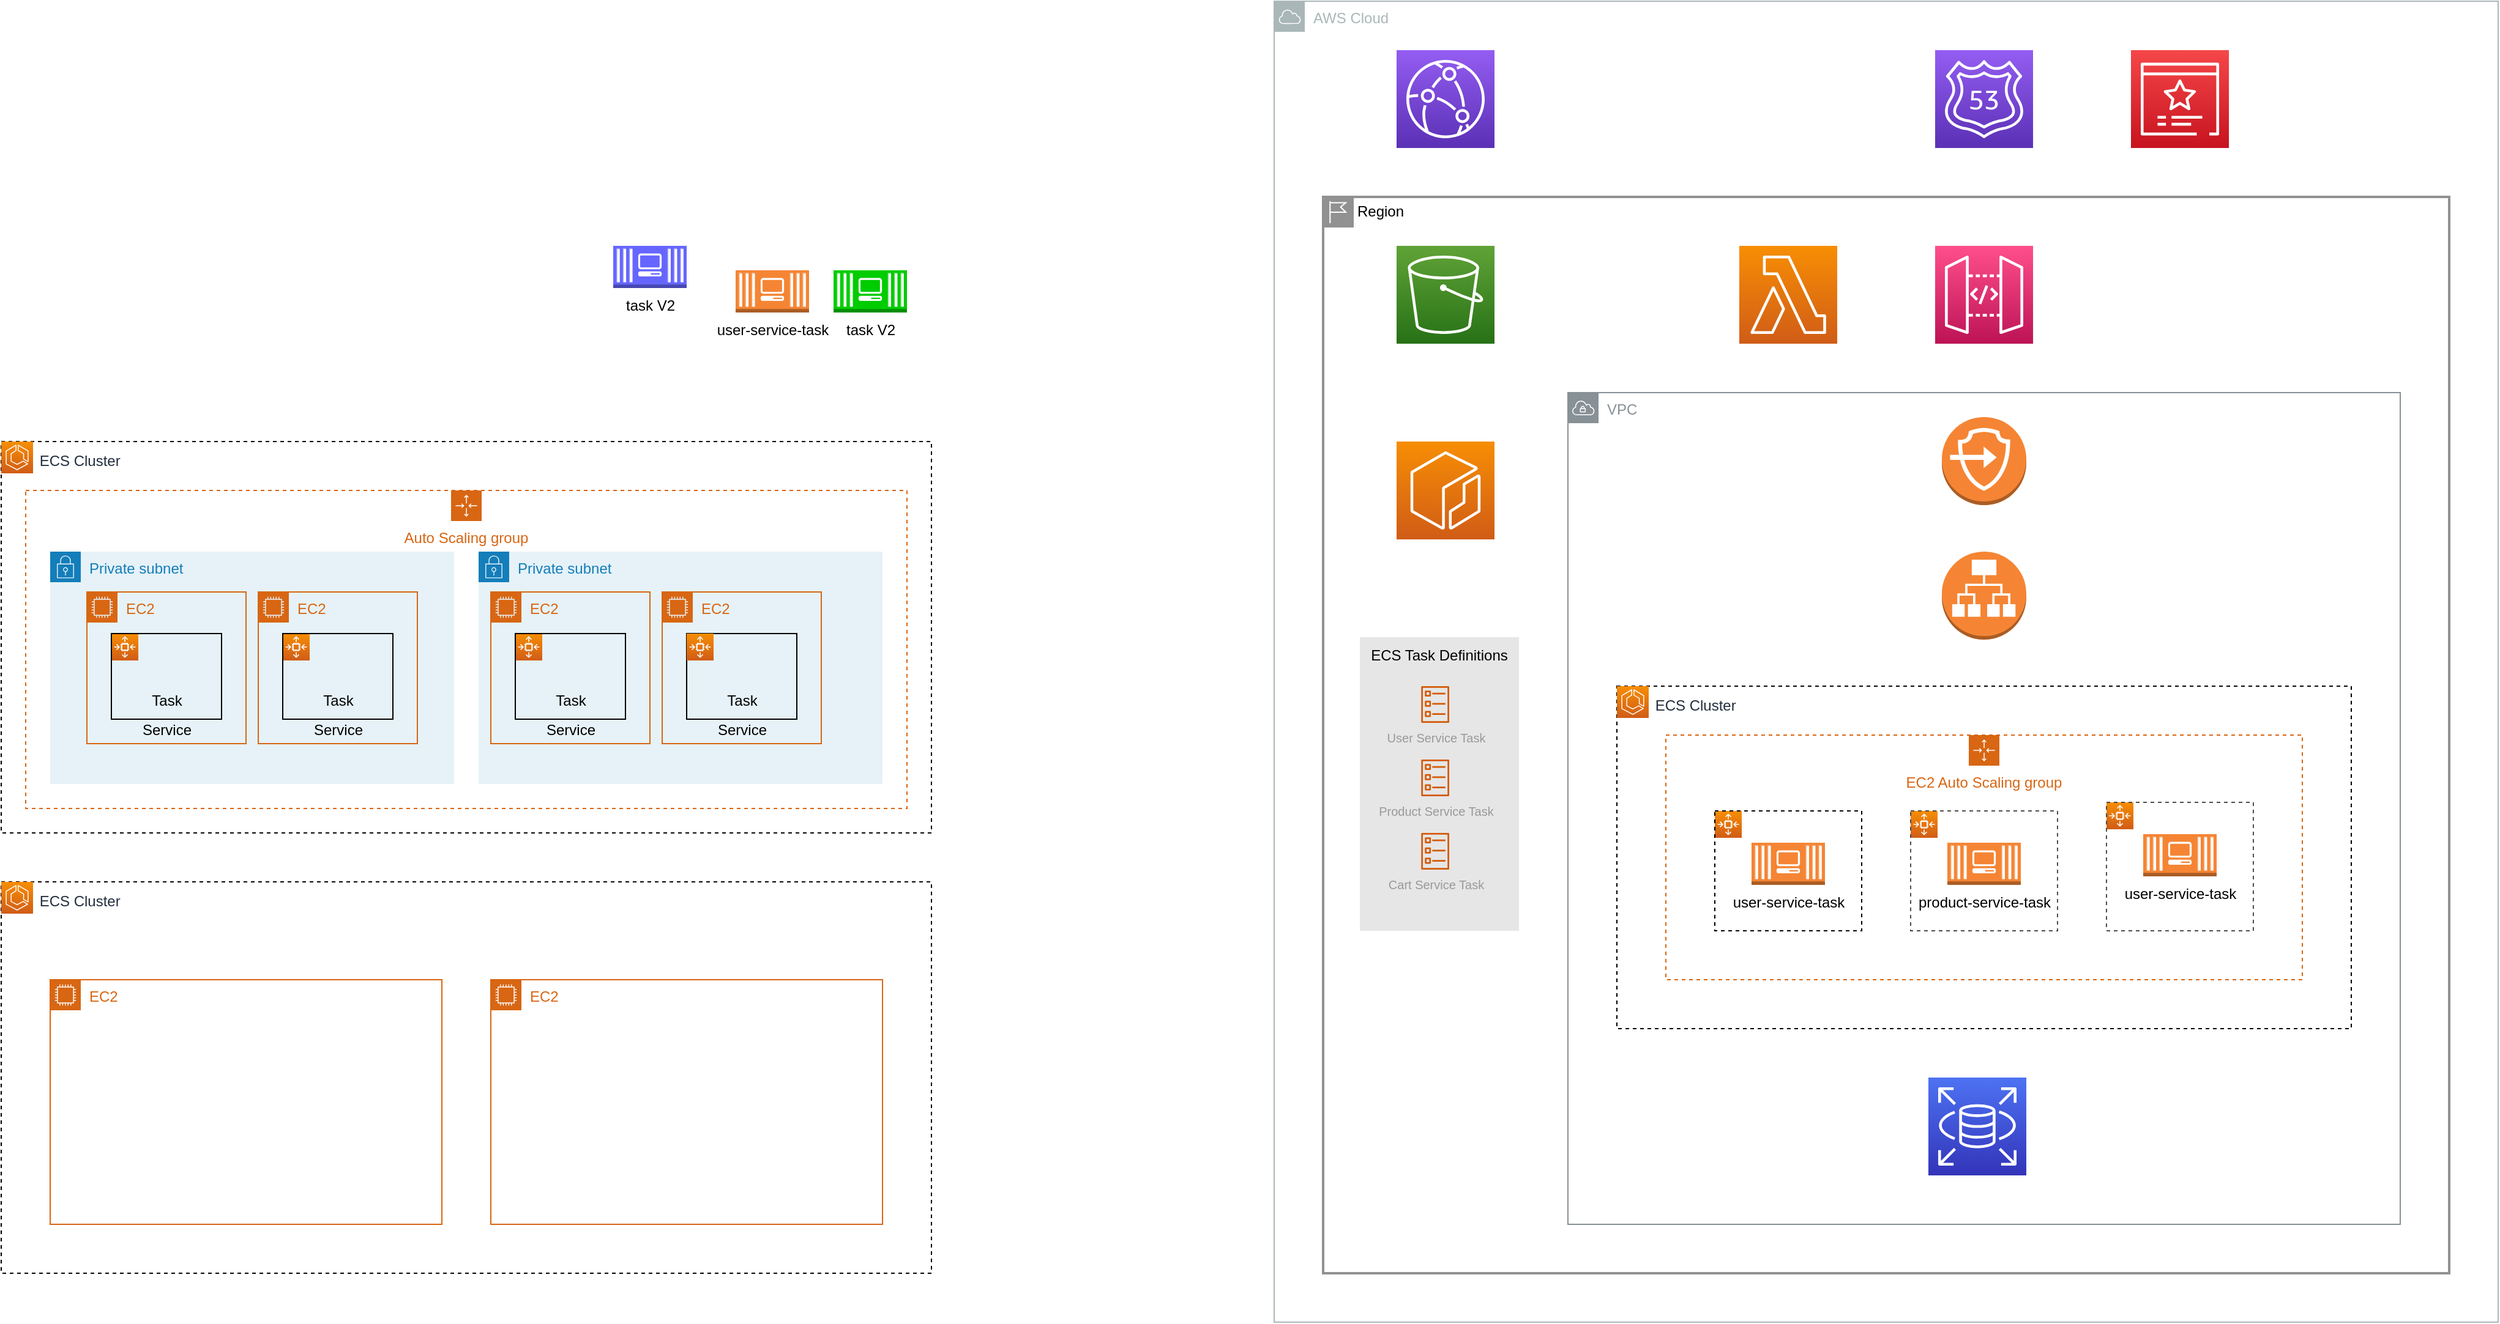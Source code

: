 <mxfile version="21.7.2" type="github">
  <diagram name="페이지-1" id="Fc2mxhNKbtDIbvcY0PrK">
    <mxGraphModel dx="829" dy="1096" grid="1" gridSize="10" guides="1" tooltips="1" connect="1" arrows="1" fold="1" page="1" pageScale="1" pageWidth="827" pageHeight="1169" math="0" shadow="0">
      <root>
        <mxCell id="0" />
        <mxCell id="1" parent="0" />
        <mxCell id="fx0YE6orANKnFfNsmsLu-12" value="AWS Cloud" style="sketch=0;outlineConnect=0;gradientColor=none;html=1;whiteSpace=wrap;fontSize=12;fontStyle=0;shape=mxgraph.aws4.group;grIcon=mxgraph.aws4.group_aws_cloud;strokeColor=#AAB7B8;fillColor=none;verticalAlign=top;align=left;spacingLeft=30;fontColor=#AAB7B8;dashed=0;" vertex="1" parent="1">
          <mxGeometry x="1960" y="80" width="1000" height="1080" as="geometry" />
        </mxCell>
        <mxCell id="fx0YE6orANKnFfNsmsLu-14" value="Region" style="shape=mxgraph.ibm.box;prType=region;fontStyle=0;verticalAlign=top;align=left;spacingLeft=32;spacingTop=4;fillColor=none;rounded=0;whiteSpace=wrap;html=1;strokeColor=#919191;strokeWidth=2;dashed=0;container=0;spacing=-4;collapsible=0;expand=0;recursiveResize=0;" vertex="1" parent="1">
          <mxGeometry x="2000" y="240" width="920" height="880" as="geometry" />
        </mxCell>
        <mxCell id="IOMtd_nr19Y01q_HOAz_-44" value="" style="rounded=0;whiteSpace=wrap;html=1;fillColor=none;dashed=1;strokeColor=default;" parent="1" vertex="1">
          <mxGeometry x="920" y="440" width="760" height="320" as="geometry" />
        </mxCell>
        <mxCell id="IOMtd_nr19Y01q_HOAz_-42" value="&amp;nbsp;ECS Cluster" style="sketch=0;points=[[0,0,0],[0.25,0,0],[0.5,0,0],[0.75,0,0],[1,0,0],[0,1,0],[0.25,1,0],[0.5,1,0],[0.75,1,0],[1,1,0],[0,0.25,0],[0,0.5,0],[0,0.75,0],[1,0.25,0],[1,0.5,0],[1,0.75,0]];outlineConnect=0;fontColor=#232F3E;gradientColor=#F78E04;gradientDirection=north;fillColor=#D05C17;strokeColor=#ffffff;dashed=0;verticalLabelPosition=middle;verticalAlign=middle;align=left;html=1;fontSize=12;fontStyle=0;aspect=fixed;shape=mxgraph.aws4.resourceIcon;resIcon=mxgraph.aws4.ecs;labelPosition=right;spacingTop=5;" parent="1" vertex="1">
          <mxGeometry x="920" y="440" width="26" height="26" as="geometry" />
        </mxCell>
        <mxCell id="IOMtd_nr19Y01q_HOAz_-46" value="Auto Scaling group" style="points=[[0,0],[0.25,0],[0.5,0],[0.75,0],[1,0],[1,0.25],[1,0.5],[1,0.75],[1,1],[0.75,1],[0.5,1],[0.25,1],[0,1],[0,0.75],[0,0.5],[0,0.25]];outlineConnect=0;gradientColor=none;html=1;whiteSpace=wrap;fontSize=12;fontStyle=0;container=1;pointerEvents=0;collapsible=0;recursiveResize=0;shape=mxgraph.aws4.groupCenter;grIcon=mxgraph.aws4.group_auto_scaling_group;grStroke=1;strokeColor=#D86613;fillColor=none;verticalAlign=top;align=center;fontColor=#D86613;dashed=1;spacingTop=25;" parent="1" vertex="1">
          <mxGeometry x="940" y="480" width="720" height="260" as="geometry" />
        </mxCell>
        <mxCell id="IOMtd_nr19Y01q_HOAz_-90" value="Private subnet" style="points=[[0,0],[0.25,0],[0.5,0],[0.75,0],[1,0],[1,0.25],[1,0.5],[1,0.75],[1,1],[0.75,1],[0.5,1],[0.25,1],[0,1],[0,0.75],[0,0.5],[0,0.25]];outlineConnect=0;gradientColor=none;html=1;whiteSpace=wrap;fontSize=12;fontStyle=0;container=1;pointerEvents=0;collapsible=0;recursiveResize=0;shape=mxgraph.aws4.group;grIcon=mxgraph.aws4.group_security_group;grStroke=0;strokeColor=#147EBA;fillColor=#E6F2F8;verticalAlign=top;align=left;spacingLeft=30;fontColor=#147EBA;dashed=0;" parent="IOMtd_nr19Y01q_HOAz_-46" vertex="1">
          <mxGeometry x="370" y="50" width="330" height="190" as="geometry" />
        </mxCell>
        <mxCell id="IOMtd_nr19Y01q_HOAz_-61" value="Private subnet" style="points=[[0,0],[0.25,0],[0.5,0],[0.75,0],[1,0],[1,0.25],[1,0.5],[1,0.75],[1,1],[0.75,1],[0.5,1],[0.25,1],[0,1],[0,0.75],[0,0.5],[0,0.25]];outlineConnect=0;gradientColor=none;html=1;whiteSpace=wrap;fontSize=12;fontStyle=0;container=1;pointerEvents=0;collapsible=0;recursiveResize=0;shape=mxgraph.aws4.group;grIcon=mxgraph.aws4.group_security_group;grStroke=0;strokeColor=#147EBA;fillColor=#E6F2F8;verticalAlign=top;align=left;spacingLeft=30;fontColor=#147EBA;dashed=0;" parent="1" vertex="1">
          <mxGeometry x="960" y="530" width="330" height="190" as="geometry" />
        </mxCell>
        <mxCell id="IOMtd_nr19Y01q_HOAz_-53" value="" style="sketch=0;points=[[0,0,0],[0.25,0,0],[0.5,0,0],[0.75,0,0],[1,0,0],[0,1,0],[0.25,1,0],[0.5,1,0],[0.75,1,0],[1,1,0],[0,0.25,0],[0,0.5,0],[0,0.75,0],[1,0.25,0],[1,0.5,0],[1,0.75,0]];outlineConnect=0;fontColor=#232F3E;gradientColor=#F78E04;gradientDirection=north;fillColor=#D05C17;strokeColor=#ffffff;dashed=0;verticalLabelPosition=bottom;verticalAlign=top;align=center;html=1;fontSize=12;fontStyle=0;aspect=fixed;shape=mxgraph.aws4.resourceIcon;resIcon=mxgraph.aws4.auto_scaling2;" parent="IOMtd_nr19Y01q_HOAz_-61" vertex="1">
          <mxGeometry x="50" y="67" width="22" height="22" as="geometry" />
        </mxCell>
        <mxCell id="IOMtd_nr19Y01q_HOAz_-54" value="" style="rounded=0;whiteSpace=wrap;html=1;fillColor=none;strokeColor=default;" parent="IOMtd_nr19Y01q_HOAz_-61" vertex="1">
          <mxGeometry x="50" y="67" width="90" height="70" as="geometry" />
        </mxCell>
        <mxCell id="IOMtd_nr19Y01q_HOAz_-62" value="Task" style="shape=image;html=1;verticalAlign=top;verticalLabelPosition=bottom;labelBackgroundColor=none;imageAspect=0;aspect=fixed;image=https://cdn1.iconfinder.com/data/icons/unicons-line-vol-3/24/docker-128.png;horizontal=1;spacing=-5;" parent="IOMtd_nr19Y01q_HOAz_-61" vertex="1">
          <mxGeometry x="75" y="75" width="40" height="40" as="geometry" />
        </mxCell>
        <mxCell id="IOMtd_nr19Y01q_HOAz_-47" value="EC2" style="points=[[0,0],[0.25,0],[0.5,0],[0.75,0],[1,0],[1,0.25],[1,0.5],[1,0.75],[1,1],[0.75,1],[0.5,1],[0.25,1],[0,1],[0,0.75],[0,0.5],[0,0.25]];outlineConnect=0;gradientColor=none;html=1;whiteSpace=wrap;fontSize=12;fontStyle=0;container=1;pointerEvents=0;collapsible=0;recursiveResize=0;shape=mxgraph.aws4.group;grIcon=mxgraph.aws4.group_ec2_instance_contents;strokeColor=#D86613;fillColor=none;verticalAlign=top;align=left;spacingLeft=30;fontColor=#D86613;dashed=0;" parent="IOMtd_nr19Y01q_HOAz_-61" vertex="1">
          <mxGeometry x="30" y="33" width="130" height="124" as="geometry" />
        </mxCell>
        <mxCell id="IOMtd_nr19Y01q_HOAz_-100" value="&lt;font style=&quot;font-size: 12px; font-weight: normal;&quot;&gt;Service&lt;/font&gt;" style="text;strokeColor=none;fillColor=none;html=1;fontSize=24;fontStyle=1;verticalAlign=middle;align=center;" parent="IOMtd_nr19Y01q_HOAz_-47" vertex="1">
          <mxGeometry x="40" y="101" width="50" height="15" as="geometry" />
        </mxCell>
        <mxCell id="IOMtd_nr19Y01q_HOAz_-101" value="" style="sketch=0;points=[[0,0,0],[0.25,0,0],[0.5,0,0],[0.75,0,0],[1,0,0],[0,1,0],[0.25,1,0],[0.5,1,0],[0.75,1,0],[1,1,0],[0,0.25,0],[0,0.5,0],[0,0.75,0],[1,0.25,0],[1,0.5,0],[1,0.75,0]];outlineConnect=0;fontColor=#232F3E;gradientColor=#F78E04;gradientDirection=north;fillColor=#D05C17;strokeColor=#ffffff;dashed=0;verticalLabelPosition=bottom;verticalAlign=top;align=center;html=1;fontSize=12;fontStyle=0;aspect=fixed;shape=mxgraph.aws4.resourceIcon;resIcon=mxgraph.aws4.auto_scaling2;" parent="1" vertex="1">
          <mxGeometry x="1150" y="597" width="22" height="22" as="geometry" />
        </mxCell>
        <mxCell id="IOMtd_nr19Y01q_HOAz_-102" value="" style="rounded=0;whiteSpace=wrap;html=1;fillColor=none;strokeColor=default;" parent="1" vertex="1">
          <mxGeometry x="1150" y="597" width="90" height="70" as="geometry" />
        </mxCell>
        <mxCell id="IOMtd_nr19Y01q_HOAz_-103" value="Task" style="shape=image;html=1;verticalAlign=top;verticalLabelPosition=bottom;labelBackgroundColor=none;imageAspect=0;aspect=fixed;image=https://cdn1.iconfinder.com/data/icons/unicons-line-vol-3/24/docker-128.png;horizontal=1;spacing=-5;" parent="1" vertex="1">
          <mxGeometry x="1175" y="605" width="40" height="40" as="geometry" />
        </mxCell>
        <mxCell id="IOMtd_nr19Y01q_HOAz_-104" value="EC2" style="points=[[0,0],[0.25,0],[0.5,0],[0.75,0],[1,0],[1,0.25],[1,0.5],[1,0.75],[1,1],[0.75,1],[0.5,1],[0.25,1],[0,1],[0,0.75],[0,0.5],[0,0.25]];outlineConnect=0;gradientColor=none;html=1;whiteSpace=wrap;fontSize=12;fontStyle=0;container=1;pointerEvents=0;collapsible=0;recursiveResize=0;shape=mxgraph.aws4.group;grIcon=mxgraph.aws4.group_ec2_instance_contents;strokeColor=#D86613;fillColor=none;verticalAlign=top;align=left;spacingLeft=30;fontColor=#D86613;dashed=0;" parent="1" vertex="1">
          <mxGeometry x="1130" y="563" width="130" height="124" as="geometry" />
        </mxCell>
        <mxCell id="IOMtd_nr19Y01q_HOAz_-105" value="&lt;font style=&quot;font-size: 12px; font-weight: normal;&quot;&gt;Service&lt;/font&gt;" style="text;strokeColor=none;fillColor=none;html=1;fontSize=24;fontStyle=1;verticalAlign=middle;align=center;" parent="IOMtd_nr19Y01q_HOAz_-104" vertex="1">
          <mxGeometry x="40" y="101" width="50" height="15" as="geometry" />
        </mxCell>
        <mxCell id="IOMtd_nr19Y01q_HOAz_-106" value="" style="sketch=0;points=[[0,0,0],[0.25,0,0],[0.5,0,0],[0.75,0,0],[1,0,0],[0,1,0],[0.25,1,0],[0.5,1,0],[0.75,1,0],[1,1,0],[0,0.25,0],[0,0.5,0],[0,0.75,0],[1,0.25,0],[1,0.5,0],[1,0.75,0]];outlineConnect=0;fontColor=#232F3E;gradientColor=#F78E04;gradientDirection=north;fillColor=#D05C17;strokeColor=#ffffff;dashed=0;verticalLabelPosition=bottom;verticalAlign=top;align=center;html=1;fontSize=12;fontStyle=0;aspect=fixed;shape=mxgraph.aws4.resourceIcon;resIcon=mxgraph.aws4.auto_scaling2;" parent="1" vertex="1">
          <mxGeometry x="1340" y="597" width="22" height="22" as="geometry" />
        </mxCell>
        <mxCell id="IOMtd_nr19Y01q_HOAz_-107" value="" style="rounded=0;whiteSpace=wrap;html=1;fillColor=none;strokeColor=default;" parent="1" vertex="1">
          <mxGeometry x="1340" y="597" width="90" height="70" as="geometry" />
        </mxCell>
        <mxCell id="IOMtd_nr19Y01q_HOAz_-108" value="Task" style="shape=image;html=1;verticalAlign=top;verticalLabelPosition=bottom;labelBackgroundColor=none;imageAspect=0;aspect=fixed;image=https://cdn1.iconfinder.com/data/icons/unicons-line-vol-3/24/docker-128.png;horizontal=1;spacing=-5;" parent="1" vertex="1">
          <mxGeometry x="1365" y="605" width="40" height="40" as="geometry" />
        </mxCell>
        <mxCell id="IOMtd_nr19Y01q_HOAz_-109" value="EC2" style="points=[[0,0],[0.25,0],[0.5,0],[0.75,0],[1,0],[1,0.25],[1,0.5],[1,0.75],[1,1],[0.75,1],[0.5,1],[0.25,1],[0,1],[0,0.75],[0,0.5],[0,0.25]];outlineConnect=0;gradientColor=none;html=1;whiteSpace=wrap;fontSize=12;fontStyle=0;container=1;pointerEvents=0;collapsible=0;recursiveResize=0;shape=mxgraph.aws4.group;grIcon=mxgraph.aws4.group_ec2_instance_contents;strokeColor=#D86613;fillColor=none;verticalAlign=top;align=left;spacingLeft=30;fontColor=#D86613;dashed=0;" parent="1" vertex="1">
          <mxGeometry x="1320" y="563" width="130" height="124" as="geometry" />
        </mxCell>
        <mxCell id="IOMtd_nr19Y01q_HOAz_-110" value="&lt;font style=&quot;font-size: 12px; font-weight: normal;&quot;&gt;Service&lt;/font&gt;" style="text;strokeColor=none;fillColor=none;html=1;fontSize=24;fontStyle=1;verticalAlign=middle;align=center;" parent="IOMtd_nr19Y01q_HOAz_-109" vertex="1">
          <mxGeometry x="40" y="101" width="50" height="15" as="geometry" />
        </mxCell>
        <mxCell id="IOMtd_nr19Y01q_HOAz_-112" value="" style="rounded=0;whiteSpace=wrap;html=1;fillColor=none;strokeColor=default;" parent="1" vertex="1">
          <mxGeometry x="1480" y="597" width="90" height="70" as="geometry" />
        </mxCell>
        <mxCell id="IOMtd_nr19Y01q_HOAz_-111" value="" style="sketch=0;points=[[0,0,0],[0.25,0,0],[0.5,0,0],[0.75,0,0],[1,0,0],[0,1,0],[0.25,1,0],[0.5,1,0],[0.75,1,0],[1,1,0],[0,0.25,0],[0,0.5,0],[0,0.75,0],[1,0.25,0],[1,0.5,0],[1,0.75,0]];outlineConnect=0;fontColor=#232F3E;gradientColor=#F78E04;gradientDirection=north;fillColor=#D05C17;strokeColor=#ffffff;dashed=0;verticalLabelPosition=bottom;verticalAlign=top;align=center;html=1;fontSize=12;fontStyle=0;aspect=fixed;shape=mxgraph.aws4.resourceIcon;resIcon=mxgraph.aws4.auto_scaling2;" parent="1" vertex="1">
          <mxGeometry x="1480" y="597" width="22" height="22" as="geometry" />
        </mxCell>
        <mxCell id="IOMtd_nr19Y01q_HOAz_-113" value="Task" style="shape=image;html=1;verticalAlign=top;verticalLabelPosition=bottom;labelBackgroundColor=none;imageAspect=0;aspect=fixed;image=https://cdn1.iconfinder.com/data/icons/unicons-line-vol-3/24/docker-128.png;horizontal=1;spacing=-5;" parent="1" vertex="1">
          <mxGeometry x="1505" y="605" width="40" height="40" as="geometry" />
        </mxCell>
        <mxCell id="IOMtd_nr19Y01q_HOAz_-114" value="EC2" style="points=[[0,0],[0.25,0],[0.5,0],[0.75,0],[1,0],[1,0.25],[1,0.5],[1,0.75],[1,1],[0.75,1],[0.5,1],[0.25,1],[0,1],[0,0.75],[0,0.5],[0,0.25]];outlineConnect=0;gradientColor=none;html=1;whiteSpace=wrap;fontSize=12;fontStyle=0;container=1;pointerEvents=0;collapsible=0;recursiveResize=0;shape=mxgraph.aws4.group;grIcon=mxgraph.aws4.group_ec2_instance_contents;strokeColor=#D86613;fillColor=none;verticalAlign=top;align=left;spacingLeft=30;fontColor=#D86613;dashed=0;" parent="1" vertex="1">
          <mxGeometry x="1460" y="563" width="130" height="124" as="geometry" />
        </mxCell>
        <mxCell id="IOMtd_nr19Y01q_HOAz_-115" value="&lt;font style=&quot;font-size: 12px; font-weight: normal;&quot;&gt;Service&lt;/font&gt;" style="text;strokeColor=none;fillColor=none;html=1;fontSize=24;fontStyle=1;verticalAlign=middle;align=center;" parent="IOMtd_nr19Y01q_HOAz_-114" vertex="1">
          <mxGeometry x="40" y="101" width="50" height="15" as="geometry" />
        </mxCell>
        <mxCell id="fx0YE6orANKnFfNsmsLu-1" value="task V2" style="outlineConnect=0;dashed=0;verticalLabelPosition=bottom;verticalAlign=top;align=center;html=1;shape=mxgraph.aws3.ec2_compute_container_3;fillColor=#6666FF;gradientColor=none;" vertex="1" parent="1">
          <mxGeometry x="1420" y="280" width="60" height="34.5" as="geometry" />
        </mxCell>
        <mxCell id="fx0YE6orANKnFfNsmsLu-3" value="user-service-task" style="outlineConnect=0;dashed=0;verticalLabelPosition=bottom;verticalAlign=top;align=center;html=1;shape=mxgraph.aws3.ec2_compute_container_3;fillColor=#F58534;gradientColor=none;" vertex="1" parent="1">
          <mxGeometry x="1520" y="300" width="60" height="34.5" as="geometry" />
        </mxCell>
        <mxCell id="fx0YE6orANKnFfNsmsLu-4" value="task V2" style="outlineConnect=0;dashed=0;verticalLabelPosition=bottom;verticalAlign=top;align=center;html=1;shape=mxgraph.aws3.ec2_compute_container_3;fillColor=#00CC00;gradientColor=none;" vertex="1" parent="1">
          <mxGeometry x="1600" y="300" width="60" height="34.5" as="geometry" />
        </mxCell>
        <mxCell id="fx0YE6orANKnFfNsmsLu-5" value="" style="rounded=0;whiteSpace=wrap;html=1;fillColor=none;strokeColor=default;dashed=1;" vertex="1" parent="1">
          <mxGeometry x="920" y="800" width="760" height="320" as="geometry" />
        </mxCell>
        <mxCell id="fx0YE6orANKnFfNsmsLu-6" value="&amp;nbsp;ECS Cluster" style="sketch=0;points=[[0,0,0],[0.25,0,0],[0.5,0,0],[0.75,0,0],[1,0,0],[0,1,0],[0.25,1,0],[0.5,1,0],[0.75,1,0],[1,1,0],[0,0.25,0],[0,0.5,0],[0,0.75,0],[1,0.25,0],[1,0.5,0],[1,0.75,0]];outlineConnect=0;fontColor=#232F3E;gradientColor=#F78E04;gradientDirection=north;fillColor=#D05C17;strokeColor=#ffffff;dashed=0;verticalLabelPosition=middle;verticalAlign=middle;align=left;html=1;fontSize=12;fontStyle=0;aspect=fixed;shape=mxgraph.aws4.resourceIcon;resIcon=mxgraph.aws4.ecs;labelPosition=right;spacingTop=5;" vertex="1" parent="1">
          <mxGeometry x="920" y="800" width="26" height="26" as="geometry" />
        </mxCell>
        <mxCell id="fx0YE6orANKnFfNsmsLu-7" value="EC2" style="points=[[0,0],[0.25,0],[0.5,0],[0.75,0],[1,0],[1,0.25],[1,0.5],[1,0.75],[1,1],[0.75,1],[0.5,1],[0.25,1],[0,1],[0,0.75],[0,0.5],[0,0.25]];outlineConnect=0;gradientColor=none;html=1;whiteSpace=wrap;fontSize=12;fontStyle=0;container=1;pointerEvents=0;collapsible=0;recursiveResize=0;shape=mxgraph.aws4.group;grIcon=mxgraph.aws4.group_ec2_instance_contents;strokeColor=#D86613;fillColor=none;verticalAlign=top;align=left;spacingLeft=30;fontColor=#D86613;dashed=0;" vertex="1" parent="1">
          <mxGeometry x="960" y="880" width="320" height="200" as="geometry" />
        </mxCell>
        <mxCell id="fx0YE6orANKnFfNsmsLu-13" value="VPC" style="sketch=0;outlineConnect=0;gradientColor=none;html=1;whiteSpace=wrap;fontSize=12;fontStyle=0;shape=mxgraph.aws4.group;grIcon=mxgraph.aws4.group_vpc;strokeColor=#879196;fillColor=none;verticalAlign=top;align=left;spacingLeft=30;fontColor=#879196;dashed=0;" vertex="1" parent="1">
          <mxGeometry x="2200" y="400" width="680" height="680" as="geometry" />
        </mxCell>
        <mxCell id="fx0YE6orANKnFfNsmsLu-11" value="EC2" style="points=[[0,0],[0.25,0],[0.5,0],[0.75,0],[1,0],[1,0.25],[1,0.5],[1,0.75],[1,1],[0.75,1],[0.5,1],[0.25,1],[0,1],[0,0.75],[0,0.5],[0,0.25]];outlineConnect=0;gradientColor=none;html=1;whiteSpace=wrap;fontSize=12;fontStyle=0;container=1;pointerEvents=0;collapsible=0;recursiveResize=0;shape=mxgraph.aws4.group;grIcon=mxgraph.aws4.group_ec2_instance_contents;strokeColor=#D86613;fillColor=none;verticalAlign=top;align=left;spacingLeft=30;fontColor=#D86613;dashed=0;" vertex="1" parent="1">
          <mxGeometry x="1320" y="880" width="320" height="200" as="geometry" />
        </mxCell>
        <mxCell id="fx0YE6orANKnFfNsmsLu-16" value="" style="sketch=0;points=[[0,0,0],[0.25,0,0],[0.5,0,0],[0.75,0,0],[1,0,0],[0,1,0],[0.25,1,0],[0.5,1,0],[0.75,1,0],[1,1,0],[0,0.25,0],[0,0.5,0],[0,0.75,0],[1,0.25,0],[1,0.5,0],[1,0.75,0]];outlineConnect=0;fontColor=#232F3E;gradientColor=#945DF2;gradientDirection=north;fillColor=#5A30B5;strokeColor=#ffffff;dashed=0;verticalLabelPosition=bottom;verticalAlign=top;align=center;html=1;fontSize=12;fontStyle=0;aspect=fixed;shape=mxgraph.aws4.resourceIcon;resIcon=mxgraph.aws4.cloudfront;" vertex="1" parent="1">
          <mxGeometry x="2060" y="120" width="80" height="80" as="geometry" />
        </mxCell>
        <mxCell id="fx0YE6orANKnFfNsmsLu-19" value="" style="sketch=0;points=[[0,0,0],[0.25,0,0],[0.5,0,0],[0.75,0,0],[1,0,0],[0,1,0],[0.25,1,0],[0.5,1,0],[0.75,1,0],[1,1,0],[0,0.25,0],[0,0.5,0],[0,0.75,0],[1,0.25,0],[1,0.5,0],[1,0.75,0]];outlineConnect=0;fontColor=#232F3E;gradientColor=#4D72F3;gradientDirection=north;fillColor=#3334B9;strokeColor=#ffffff;dashed=0;verticalLabelPosition=bottom;verticalAlign=top;align=center;html=1;fontSize=12;fontStyle=0;aspect=fixed;shape=mxgraph.aws4.resourceIcon;resIcon=mxgraph.aws4.rds;" vertex="1" parent="1">
          <mxGeometry x="2494.5" y="960" width="80" height="80" as="geometry" />
        </mxCell>
        <mxCell id="fx0YE6orANKnFfNsmsLu-24" value="" style="sketch=0;points=[[0,0,0],[0.25,0,0],[0.5,0,0],[0.75,0,0],[1,0,0],[0,1,0],[0.25,1,0],[0.5,1,0],[0.75,1,0],[1,1,0],[0,0.25,0],[0,0.5,0],[0,0.75,0],[1,0.25,0],[1,0.5,0],[1,0.75,0]];outlineConnect=0;fontColor=#232F3E;gradientColor=#F78E04;gradientDirection=north;fillColor=#D05C17;strokeColor=#ffffff;dashed=0;verticalLabelPosition=bottom;verticalAlign=top;align=center;html=1;fontSize=12;fontStyle=0;aspect=fixed;shape=mxgraph.aws4.resourceIcon;resIcon=mxgraph.aws4.ecr;" vertex="1" parent="1">
          <mxGeometry x="2060" y="440" width="80" height="80" as="geometry" />
        </mxCell>
        <mxCell id="fx0YE6orANKnFfNsmsLu-25" value="" style="sketch=0;points=[[0,0,0],[0.25,0,0],[0.5,0,0],[0.75,0,0],[1,0,0],[0,1,0],[0.25,1,0],[0.5,1,0],[0.75,1,0],[1,1,0],[0,0.25,0],[0,0.5,0],[0,0.75,0],[1,0.25,0],[1,0.5,0],[1,0.75,0]];outlineConnect=0;fontColor=#232F3E;gradientColor=#60A337;gradientDirection=north;fillColor=#277116;strokeColor=#ffffff;dashed=0;verticalLabelPosition=bottom;verticalAlign=top;align=center;html=1;fontSize=12;fontStyle=0;aspect=fixed;shape=mxgraph.aws4.resourceIcon;resIcon=mxgraph.aws4.s3;" vertex="1" parent="1">
          <mxGeometry x="2060" y="280" width="80" height="80" as="geometry" />
        </mxCell>
        <mxCell id="fx0YE6orANKnFfNsmsLu-26" value="" style="outlineConnect=0;dashed=0;verticalLabelPosition=bottom;verticalAlign=top;align=center;html=1;shape=mxgraph.aws3.application_load_balancer;fillColor=#F58534;gradientColor=none;" vertex="1" parent="1">
          <mxGeometry x="2505.5" y="530" width="69" height="72" as="geometry" />
        </mxCell>
        <mxCell id="fx0YE6orANKnFfNsmsLu-27" value="" style="sketch=0;points=[[0,0,0],[0.25,0,0],[0.5,0,0],[0.75,0,0],[1,0,0],[0,1,0],[0.25,1,0],[0.5,1,0],[0.75,1,0],[1,1,0],[0,0.25,0],[0,0.5,0],[0,0.75,0],[1,0.25,0],[1,0.5,0],[1,0.75,0]];outlineConnect=0;fontColor=#232F3E;gradientColor=#FF4F8B;gradientDirection=north;fillColor=#BC1356;strokeColor=#ffffff;dashed=0;verticalLabelPosition=bottom;verticalAlign=top;align=center;html=1;fontSize=12;fontStyle=0;aspect=fixed;shape=mxgraph.aws4.resourceIcon;resIcon=mxgraph.aws4.api_gateway;" vertex="1" parent="1">
          <mxGeometry x="2500" y="280" width="80" height="80" as="geometry" />
        </mxCell>
        <mxCell id="fx0YE6orANKnFfNsmsLu-28" value="" style="outlineConnect=0;dashed=0;verticalLabelPosition=bottom;verticalAlign=top;align=center;html=1;shape=mxgraph.aws3.endpoints;fillColor=#F58534;gradientColor=none;" vertex="1" parent="1">
          <mxGeometry x="2505.5" y="420" width="69" height="72" as="geometry" />
        </mxCell>
        <mxCell id="fx0YE6orANKnFfNsmsLu-29" value="" style="sketch=0;points=[[0,0,0],[0.25,0,0],[0.5,0,0],[0.75,0,0],[1,0,0],[0,1,0],[0.25,1,0],[0.5,1,0],[0.75,1,0],[1,1,0],[0,0.25,0],[0,0.5,0],[0,0.75,0],[1,0.25,0],[1,0.5,0],[1,0.75,0]];outlineConnect=0;fontColor=#232F3E;gradientColor=#F78E04;gradientDirection=north;fillColor=#D05C17;strokeColor=#ffffff;dashed=0;verticalLabelPosition=bottom;verticalAlign=top;align=center;html=1;fontSize=12;fontStyle=0;aspect=fixed;shape=mxgraph.aws4.resourceIcon;resIcon=mxgraph.aws4.lambda;" vertex="1" parent="1">
          <mxGeometry x="2340" y="280" width="80" height="80" as="geometry" />
        </mxCell>
        <mxCell id="fx0YE6orANKnFfNsmsLu-32" value="" style="sketch=0;points=[[0,0,0],[0.25,0,0],[0.5,0,0],[0.75,0,0],[1,0,0],[0,1,0],[0.25,1,0],[0.5,1,0],[0.75,1,0],[1,1,0],[0,0.25,0],[0,0.5,0],[0,0.75,0],[1,0.25,0],[1,0.5,0],[1,0.75,0]];outlineConnect=0;fontColor=#232F3E;gradientColor=#945DF2;gradientDirection=north;fillColor=#5A30B5;strokeColor=#ffffff;dashed=0;verticalLabelPosition=top;verticalAlign=bottom;align=center;html=1;fontSize=12;fontStyle=0;aspect=fixed;shape=mxgraph.aws4.resourceIcon;resIcon=mxgraph.aws4.route_53;labelPosition=center;" vertex="1" parent="1">
          <mxGeometry x="2500" y="120" width="80" height="80" as="geometry" />
        </mxCell>
        <mxCell id="fx0YE6orANKnFfNsmsLu-34" value="" style="sketch=0;points=[[0,0,0],[0.25,0,0],[0.5,0,0],[0.75,0,0],[1,0,0],[0,1,0],[0.25,1,0],[0.5,1,0],[0.75,1,0],[1,1,0],[0,0.25,0],[0,0.5,0],[0,0.75,0],[1,0.25,0],[1,0.5,0],[1,0.75,0]];outlineConnect=0;fontColor=#232F3E;gradientColor=#F54749;gradientDirection=north;fillColor=#C7131F;strokeColor=#ffffff;dashed=0;verticalLabelPosition=top;verticalAlign=bottom;align=center;html=1;fontSize=12;fontStyle=0;aspect=fixed;shape=mxgraph.aws4.resourceIcon;resIcon=mxgraph.aws4.certificate_manager_3;labelPosition=center;" vertex="1" parent="1">
          <mxGeometry x="2660" y="120" width="80" height="80" as="geometry" />
        </mxCell>
        <mxCell id="fx0YE6orANKnFfNsmsLu-36" value="" style="group" vertex="1" connectable="0" parent="1">
          <mxGeometry x="2030" y="600" width="130" height="240" as="geometry" />
        </mxCell>
        <mxCell id="IOMtd_nr19Y01q_HOAz_-117" value="" style="whiteSpace=wrap;html=1;strokeColor=none;fillColor=#E6E6E6;" parent="fx0YE6orANKnFfNsmsLu-36" vertex="1">
          <mxGeometry width="130" height="240" as="geometry" />
        </mxCell>
        <mxCell id="IOMtd_nr19Y01q_HOAz_-116" value="User Service Task" style="sketch=0;outlineConnect=0;fontColor=#999999;gradientColor=none;fillColor=#D45B07;strokeColor=none;dashed=0;verticalLabelPosition=bottom;verticalAlign=top;align=center;html=1;fontSize=10;fontStyle=0;aspect=fixed;pointerEvents=1;shape=mxgraph.aws4.ecs_task;" parent="fx0YE6orANKnFfNsmsLu-36" vertex="1">
          <mxGeometry x="50" y="40" width="23.13" height="30" as="geometry" />
        </mxCell>
        <mxCell id="IOMtd_nr19Y01q_HOAz_-119" value="Product Service Task" style="sketch=0;outlineConnect=0;fontColor=#999999;gradientColor=none;fillColor=#D45B07;strokeColor=none;dashed=0;verticalLabelPosition=bottom;verticalAlign=top;align=center;html=1;fontSize=10;fontStyle=0;aspect=fixed;pointerEvents=1;shape=mxgraph.aws4.ecs_task;" parent="fx0YE6orANKnFfNsmsLu-36" vertex="1">
          <mxGeometry x="50" y="100" width="23.13" height="30" as="geometry" />
        </mxCell>
        <mxCell id="IOMtd_nr19Y01q_HOAz_-120" value="Cart Service Task" style="sketch=0;outlineConnect=0;fontColor=#999999;gradientColor=none;fillColor=#D45B07;strokeColor=none;dashed=0;verticalLabelPosition=bottom;verticalAlign=top;align=center;html=1;fontSize=10;fontStyle=0;aspect=fixed;pointerEvents=1;shape=mxgraph.aws4.ecs_task;" parent="fx0YE6orANKnFfNsmsLu-36" vertex="1">
          <mxGeometry x="50" y="160" width="23.13" height="30" as="geometry" />
        </mxCell>
        <mxCell id="IOMtd_nr19Y01q_HOAz_-121" value="&lt;font style=&quot;font-size: 12px;&quot;&gt;ECS Task Definitions&lt;/font&gt;" style="text;html=1;strokeColor=none;fillColor=none;align=center;verticalAlign=middle;whiteSpace=wrap;rounded=0;" parent="fx0YE6orANKnFfNsmsLu-36" vertex="1">
          <mxGeometry x="0.78" width="128.44" height="30" as="geometry" />
        </mxCell>
        <mxCell id="fx0YE6orANKnFfNsmsLu-55" value="" style="rounded=0;whiteSpace=wrap;html=1;fillColor=none;strokeColor=default;dashed=1;" vertex="1" parent="1">
          <mxGeometry x="2240" y="640" width="600" height="280" as="geometry" />
        </mxCell>
        <mxCell id="fx0YE6orANKnFfNsmsLu-54" value="&amp;nbsp;ECS Cluster" style="sketch=0;points=[[0,0,0],[0.25,0,0],[0.5,0,0],[0.75,0,0],[1,0,0],[0,1,0],[0.25,1,0],[0.5,1,0],[0.75,1,0],[1,1,0],[0,0.25,0],[0,0.5,0],[0,0.75,0],[1,0.25,0],[1,0.5,0],[1,0.75,0]];outlineConnect=0;fontColor=#232F3E;gradientColor=#F78E04;gradientDirection=north;fillColor=#D05C17;strokeColor=#ffffff;dashed=0;verticalLabelPosition=middle;verticalAlign=middle;align=left;html=1;fontSize=12;fontStyle=0;aspect=fixed;shape=mxgraph.aws4.resourceIcon;resIcon=mxgraph.aws4.ecs;labelPosition=right;spacingTop=5;" vertex="1" parent="1">
          <mxGeometry x="2240" y="640" width="26" height="26" as="geometry" />
        </mxCell>
        <mxCell id="fx0YE6orANKnFfNsmsLu-17" value="EC2 Auto Scaling group" style="points=[[0,0],[0.25,0],[0.5,0],[0.75,0],[1,0],[1,0.25],[1,0.5],[1,0.75],[1,1],[0.75,1],[0.5,1],[0.25,1],[0,1],[0,0.75],[0,0.5],[0,0.25]];outlineConnect=0;gradientColor=none;html=1;whiteSpace=wrap;fontSize=12;fontStyle=0;container=1;pointerEvents=0;collapsible=0;recursiveResize=0;shape=mxgraph.aws4.groupCenter;grIcon=mxgraph.aws4.group_auto_scaling_group;grStroke=1;strokeColor=#D86613;fillColor=none;verticalAlign=top;align=center;fontColor=#D86613;dashed=1;spacingTop=25;" vertex="1" parent="1">
          <mxGeometry x="2280" y="680" width="520" height="200" as="geometry" />
        </mxCell>
        <mxCell id="fx0YE6orANKnFfNsmsLu-38" value="user-service-task" style="outlineConnect=0;dashed=0;verticalLabelPosition=bottom;verticalAlign=top;align=center;html=1;shape=mxgraph.aws3.ec2_compute_container_3;fillColor=#F58534;gradientColor=none;" vertex="1" parent="fx0YE6orANKnFfNsmsLu-17">
          <mxGeometry x="390" y="81" width="60" height="34.5" as="geometry" />
        </mxCell>
        <mxCell id="fx0YE6orANKnFfNsmsLu-49" value="" style="sketch=0;points=[[0,0,0],[0.25,0,0],[0.5,0,0],[0.75,0,0],[1,0,0],[0,1,0],[0.25,1,0],[0.5,1,0],[0.75,1,0],[1,1,0],[0,0.25,0],[0,0.5,0],[0,0.75,0],[1,0.25,0],[1,0.5,0],[1,0.75,0]];outlineConnect=0;fontColor=#232F3E;gradientColor=#F78E04;gradientDirection=north;fillColor=#D05C17;strokeColor=#ffffff;dashed=0;verticalLabelPosition=bottom;verticalAlign=top;align=center;html=1;fontSize=12;fontStyle=0;aspect=fixed;shape=mxgraph.aws4.resourceIcon;resIcon=mxgraph.aws4.auto_scaling2;" vertex="1" parent="fx0YE6orANKnFfNsmsLu-17">
          <mxGeometry x="360" y="55" width="22" height="22" as="geometry" />
        </mxCell>
        <mxCell id="fx0YE6orANKnFfNsmsLu-50" value="" style="rounded=0;whiteSpace=wrap;html=1;fillColor=none;strokeColor=#4D4D4D;dashed=1;" vertex="1" parent="fx0YE6orANKnFfNsmsLu-17">
          <mxGeometry x="360" y="55" width="120" height="105" as="geometry" />
        </mxCell>
        <mxCell id="fx0YE6orANKnFfNsmsLu-39" value="product-service-task" style="outlineConnect=0;dashed=0;verticalLabelPosition=bottom;verticalAlign=top;align=center;html=1;shape=mxgraph.aws3.ec2_compute_container_3;fillColor=#F58534;gradientColor=none;" vertex="1" parent="1">
          <mxGeometry x="2510" y="768" width="60" height="34.5" as="geometry" />
        </mxCell>
        <mxCell id="fx0YE6orANKnFfNsmsLu-40" value="user-service-task" style="outlineConnect=0;dashed=0;verticalLabelPosition=bottom;verticalAlign=top;align=center;html=1;shape=mxgraph.aws3.ec2_compute_container_3;fillColor=#F58534;gradientColor=none;" vertex="1" parent="1">
          <mxGeometry x="2350" y="768" width="60" height="34.5" as="geometry" />
        </mxCell>
        <mxCell id="fx0YE6orANKnFfNsmsLu-46" value="" style="sketch=0;points=[[0,0,0],[0.25,0,0],[0.5,0,0],[0.75,0,0],[1,0,0],[0,1,0],[0.25,1,0],[0.5,1,0],[0.75,1,0],[1,1,0],[0,0.25,0],[0,0.5,0],[0,0.75,0],[1,0.25,0],[1,0.5,0],[1,0.75,0]];outlineConnect=0;fontColor=#232F3E;gradientColor=#F78E04;gradientDirection=north;fillColor=#D05C17;strokeColor=#ffffff;dashed=0;verticalLabelPosition=bottom;verticalAlign=top;align=center;html=1;fontSize=12;fontStyle=0;aspect=fixed;shape=mxgraph.aws4.resourceIcon;resIcon=mxgraph.aws4.auto_scaling2;" vertex="1" parent="1">
          <mxGeometry x="2320" y="742" width="22" height="22" as="geometry" />
        </mxCell>
        <mxCell id="fx0YE6orANKnFfNsmsLu-47" value="" style="rounded=0;whiteSpace=wrap;html=1;fillColor=none;strokeColor=#000000;dashed=1;" vertex="1" parent="1">
          <mxGeometry x="2320" y="742" width="120" height="98" as="geometry" />
        </mxCell>
        <mxCell id="fx0YE6orANKnFfNsmsLu-51" value="" style="sketch=0;points=[[0,0,0],[0.25,0,0],[0.5,0,0],[0.75,0,0],[1,0,0],[0,1,0],[0.25,1,0],[0.5,1,0],[0.75,1,0],[1,1,0],[0,0.25,0],[0,0.5,0],[0,0.75,0],[1,0.25,0],[1,0.5,0],[1,0.75,0]];outlineConnect=0;fontColor=#232F3E;gradientColor=#F78E04;gradientDirection=north;fillColor=#D05C17;strokeColor=#ffffff;dashed=0;verticalLabelPosition=bottom;verticalAlign=top;align=center;html=1;fontSize=12;fontStyle=0;aspect=fixed;shape=mxgraph.aws4.resourceIcon;resIcon=mxgraph.aws4.auto_scaling2;" vertex="1" parent="1">
          <mxGeometry x="2480" y="742" width="22" height="22" as="geometry" />
        </mxCell>
        <mxCell id="fx0YE6orANKnFfNsmsLu-52" value="" style="rounded=0;whiteSpace=wrap;html=1;fillColor=none;strokeColor=#4D4D4D;dashed=1;" vertex="1" parent="1">
          <mxGeometry x="2480" y="742" width="120" height="98" as="geometry" />
        </mxCell>
      </root>
    </mxGraphModel>
  </diagram>
</mxfile>
